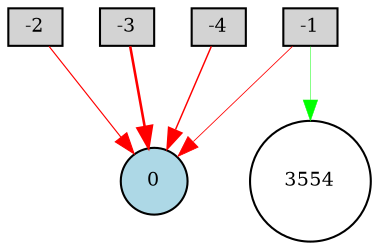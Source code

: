 digraph {
	node [fontsize=9 height=0.2 shape=circle width=0.2]
	-1 [fillcolor=lightgray shape=box style=filled]
	-2 [fillcolor=lightgray shape=box style=filled]
	-3 [fillcolor=lightgray shape=box style=filled]
	-4 [fillcolor=lightgray shape=box style=filled]
	0 [fillcolor=lightblue style=filled]
	3554 [fillcolor=white style=filled]
	-1 -> 0 [color=red penwidth=0.3934160306072725 style=solid]
	-4 -> 0 [color=red penwidth=0.7005512890551541 style=solid]
	-1 -> 3554 [color=green penwidth=0.2250970606768333 style=solid]
	-3 -> 0 [color=red penwidth=1.2421915315372143 style=solid]
	-2 -> 0 [color=red penwidth=0.5554859036537281 style=solid]
}
